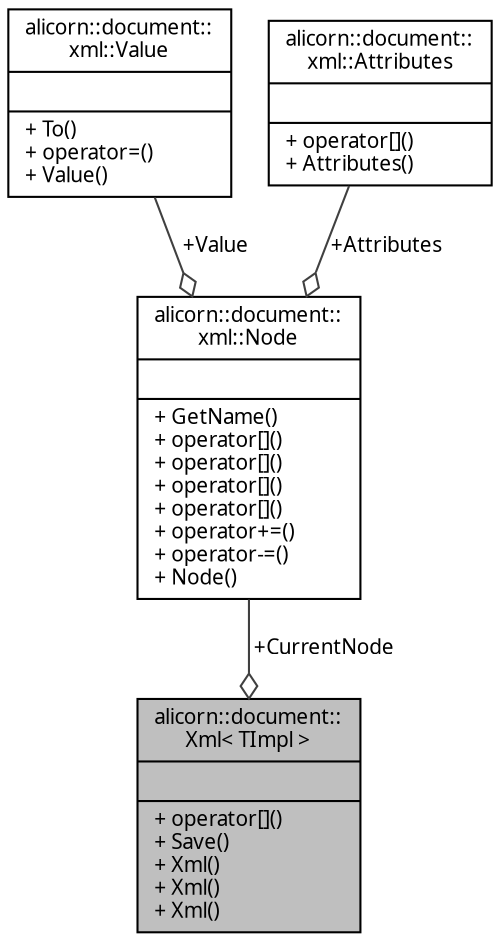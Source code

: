 digraph "alicorn::document::Xml&lt; TImpl &gt;"
{
 // INTERACTIVE_SVG=YES
  edge [fontname="Verdana",fontsize="10",labelfontname="Verdana",labelfontsize="10"];
  node [fontname="Verdana",fontsize="10",shape=record];
  Node1 [label="{alicorn::document::\lXml\< TImpl \>\n||+ operator[]()\l+ Save()\l+ Xml()\l+ Xml()\l+ Xml()\l}",height=0.2,width=0.4,color="black", fillcolor="grey75", style="filled", fontcolor="black"];
  Node2 -> Node1 [color="grey25",fontsize="10",style="solid",label=" +CurrentNode" ,arrowhead="odiamond",fontname="Verdana"];
  Node2 [label="{alicorn::document::\lxml::Node\n||+ GetName()\l+ operator[]()\l+ operator[]()\l+ operator[]()\l+ operator[]()\l+ operator+=()\l+ operator-=()\l+ Node()\l}",height=0.2,width=0.4,color="black", fillcolor="white", style="filled",URL="$a00114.html",tooltip="Класс входит в Проект Document   Вспомогательный класс для манипуляции текущим узлом документа..."];
  Node3 -> Node2 [color="grey25",fontsize="10",style="solid",label=" +Value" ,arrowhead="odiamond",fontname="Verdana"];
  Node3 [label="{alicorn::document::\lxml::Value\n||+ To()\l+ operator=()\l+ Value()\l}",height=0.2,width=0.4,color="black", fillcolor="white", style="filled",URL="$a00142.html",tooltip="Класс входит в Проект Document   Вспомогательный класс для доступа к значению узла. "];
  Node4 -> Node2 [color="grey25",fontsize="10",style="solid",label=" +Attributes" ,arrowhead="odiamond",fontname="Verdana"];
  Node4 [label="{alicorn::document::\lxml::Attributes\n||+ operator[]()\l+ Attributes()\l}",height=0.2,width=0.4,color="black", fillcolor="white", style="filled",URL="$a00067.html",tooltip="Класс входит в Проект Document   Вспомогательный класс для доступа к списку атрибутов узла документа ..."];
}
